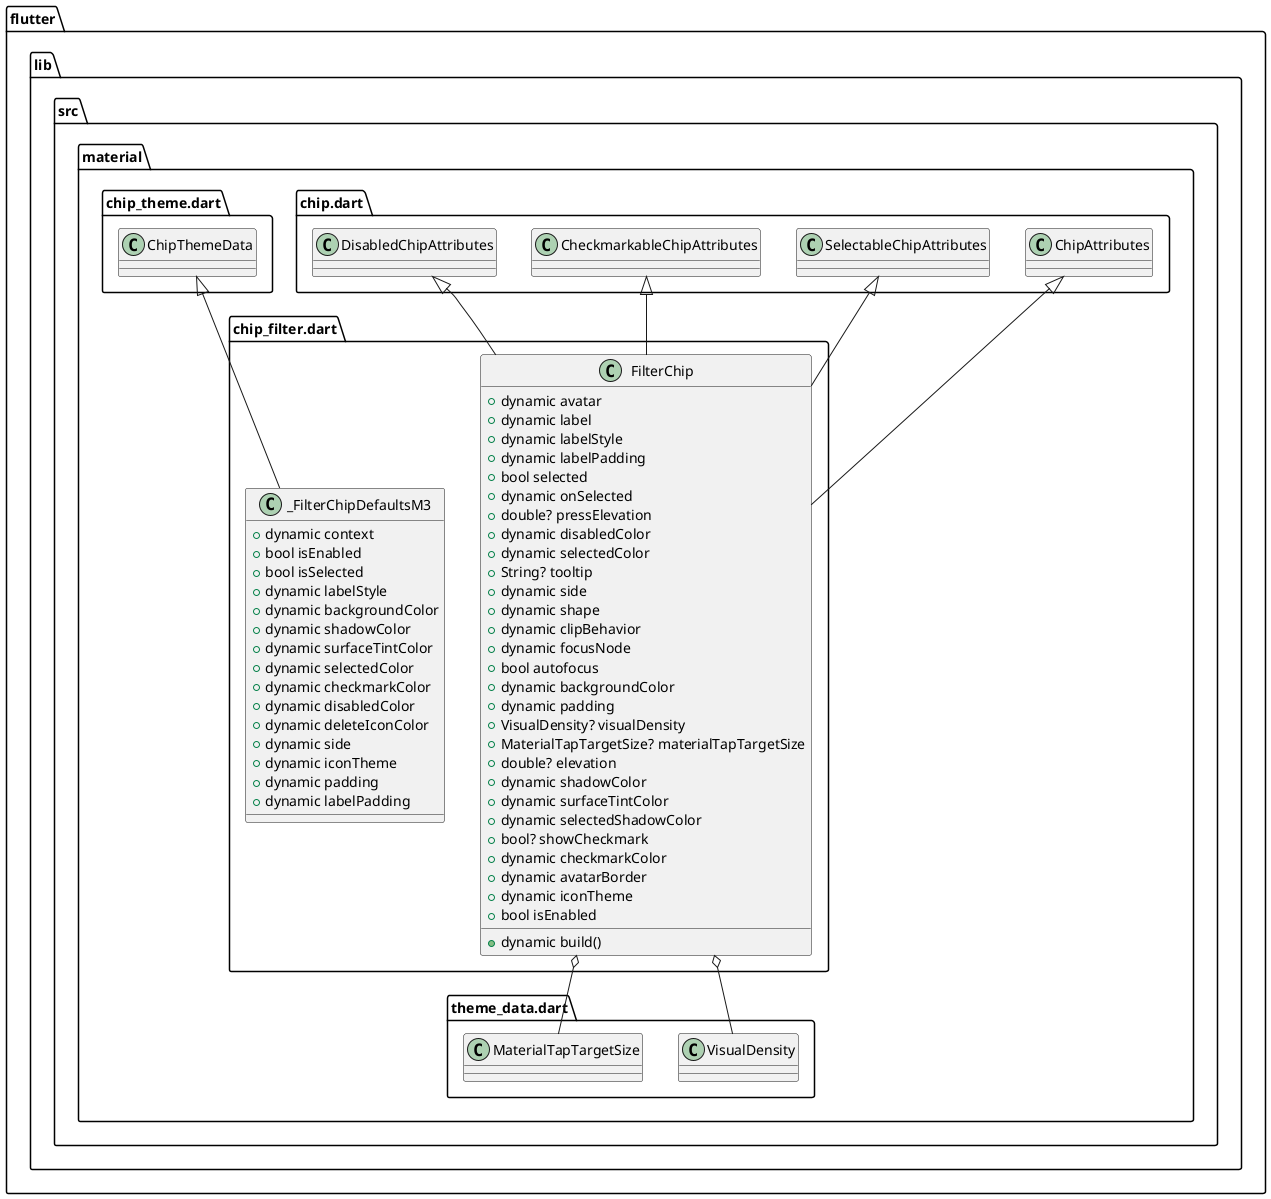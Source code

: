 @startuml
set namespaceSeparator ::

class "flutter::lib::src::material::chip_filter.dart::FilterChip" {
  +dynamic avatar
  +dynamic label
  +dynamic labelStyle
  +dynamic labelPadding
  +bool selected
  +dynamic onSelected
  +double? pressElevation
  +dynamic disabledColor
  +dynamic selectedColor
  +String? tooltip
  +dynamic side
  +dynamic shape
  +dynamic clipBehavior
  +dynamic focusNode
  +bool autofocus
  +dynamic backgroundColor
  +dynamic padding
  +VisualDensity? visualDensity
  +MaterialTapTargetSize? materialTapTargetSize
  +double? elevation
  +dynamic shadowColor
  +dynamic surfaceTintColor
  +dynamic selectedShadowColor
  +bool? showCheckmark
  +dynamic checkmarkColor
  +dynamic avatarBorder
  +dynamic iconTheme
  +bool isEnabled
  +dynamic build()
}

"flutter::lib::src::material::chip_filter.dart::FilterChip" o-- "flutter::lib::src::material::theme_data.dart::VisualDensity"
"flutter::lib::src::material::chip_filter.dart::FilterChip" o-- "flutter::lib::src::material::theme_data.dart::MaterialTapTargetSize"
"flutter::lib::src::material::chip.dart::ChipAttributes" <|-- "flutter::lib::src::material::chip_filter.dart::FilterChip"
"flutter::lib::src::material::chip.dart::SelectableChipAttributes" <|-- "flutter::lib::src::material::chip_filter.dart::FilterChip"
"flutter::lib::src::material::chip.dart::CheckmarkableChipAttributes" <|-- "flutter::lib::src::material::chip_filter.dart::FilterChip"
"flutter::lib::src::material::chip.dart::DisabledChipAttributes" <|-- "flutter::lib::src::material::chip_filter.dart::FilterChip"

class "flutter::lib::src::material::chip_filter.dart::_FilterChipDefaultsM3" {
  +dynamic context
  +bool isEnabled
  +bool isSelected
  +dynamic labelStyle
  +dynamic backgroundColor
  +dynamic shadowColor
  +dynamic surfaceTintColor
  +dynamic selectedColor
  +dynamic checkmarkColor
  +dynamic disabledColor
  +dynamic deleteIconColor
  +dynamic side
  +dynamic iconTheme
  +dynamic padding
  +dynamic labelPadding
}

"flutter::lib::src::material::chip_theme.dart::ChipThemeData" <|-- "flutter::lib::src::material::chip_filter.dart::_FilterChipDefaultsM3"


@enduml